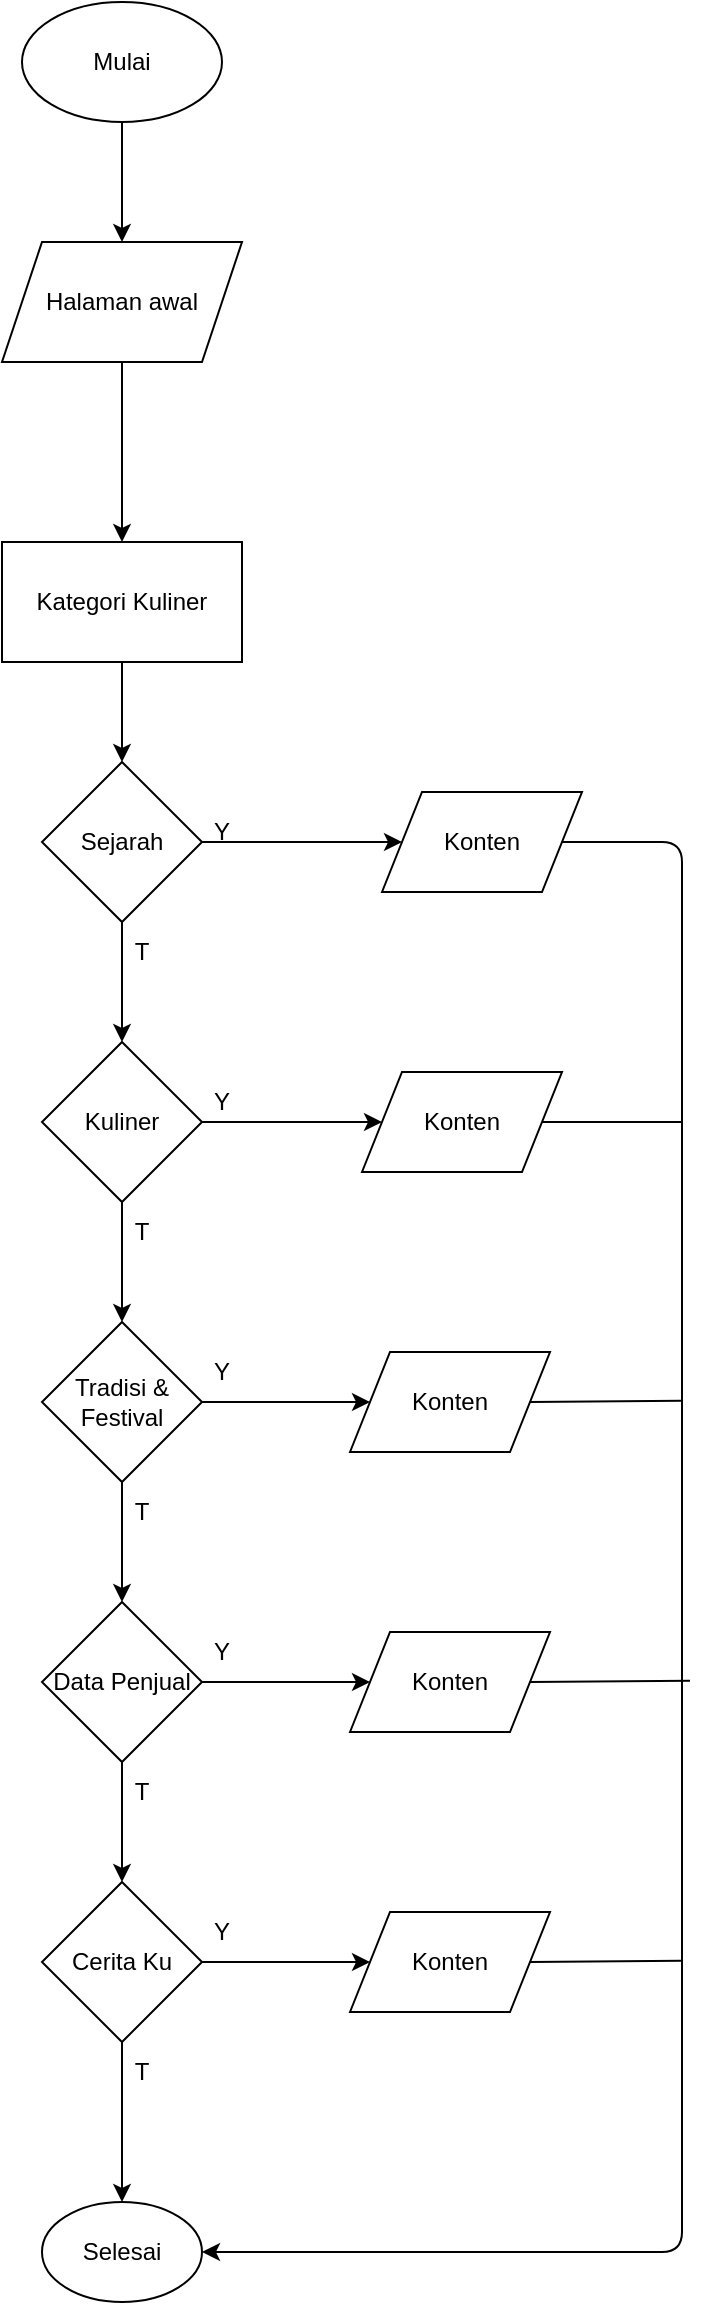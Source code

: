 <mxfile version="13.5.8" type="device"><diagram id="C5RBs43oDa-KdzZeNtuy" name="Page-1"><mxGraphModel dx="536" dy="451" grid="1" gridSize="10" guides="1" tooltips="1" connect="1" arrows="1" fold="1" page="1" pageScale="1" pageWidth="827" pageHeight="1169" math="0" shadow="0"><root><mxCell id="WIyWlLk6GJQsqaUBKTNV-0"/><mxCell id="WIyWlLk6GJQsqaUBKTNV-1" parent="WIyWlLk6GJQsqaUBKTNV-0"/><mxCell id="8u2orfNfZrmwQWMxnwno-0" value="Mulai" style="ellipse;whiteSpace=wrap;html=1;" vertex="1" parent="WIyWlLk6GJQsqaUBKTNV-1"><mxGeometry x="150" y="40" width="100" height="60" as="geometry"/></mxCell><mxCell id="8u2orfNfZrmwQWMxnwno-11" value="" style="edgeStyle=orthogonalEdgeStyle;rounded=0;orthogonalLoop=1;jettySize=auto;html=1;" edge="1" parent="WIyWlLk6GJQsqaUBKTNV-1" source="8u2orfNfZrmwQWMxnwno-1" target="8u2orfNfZrmwQWMxnwno-3"><mxGeometry relative="1" as="geometry"/></mxCell><mxCell id="8u2orfNfZrmwQWMxnwno-1" value="Halaman awal" style="shape=parallelogram;perimeter=parallelogramPerimeter;whiteSpace=wrap;html=1;fixedSize=1;" vertex="1" parent="WIyWlLk6GJQsqaUBKTNV-1"><mxGeometry x="140" y="160" width="120" height="60" as="geometry"/></mxCell><mxCell id="8u2orfNfZrmwQWMxnwno-2" value="" style="endArrow=classic;html=1;exitX=0.5;exitY=1;exitDx=0;exitDy=0;entryX=0.5;entryY=0;entryDx=0;entryDy=0;" edge="1" parent="WIyWlLk6GJQsqaUBKTNV-1" source="8u2orfNfZrmwQWMxnwno-0" target="8u2orfNfZrmwQWMxnwno-1"><mxGeometry width="50" height="50" relative="1" as="geometry"><mxPoint x="240" y="160" as="sourcePoint"/><mxPoint x="290" y="110" as="targetPoint"/></mxGeometry></mxCell><mxCell id="8u2orfNfZrmwQWMxnwno-12" value="" style="edgeStyle=orthogonalEdgeStyle;rounded=0;orthogonalLoop=1;jettySize=auto;html=1;" edge="1" parent="WIyWlLk6GJQsqaUBKTNV-1" source="8u2orfNfZrmwQWMxnwno-3" target="8u2orfNfZrmwQWMxnwno-9"><mxGeometry relative="1" as="geometry"/></mxCell><mxCell id="8u2orfNfZrmwQWMxnwno-3" value="Kategori Kuliner" style="rounded=0;whiteSpace=wrap;html=1;" vertex="1" parent="WIyWlLk6GJQsqaUBKTNV-1"><mxGeometry x="140" y="310" width="120" height="60" as="geometry"/></mxCell><mxCell id="8u2orfNfZrmwQWMxnwno-14" value="" style="edgeStyle=orthogonalEdgeStyle;rounded=0;orthogonalLoop=1;jettySize=auto;html=1;" edge="1" parent="WIyWlLk6GJQsqaUBKTNV-1" source="8u2orfNfZrmwQWMxnwno-4" target="8u2orfNfZrmwQWMxnwno-5"><mxGeometry relative="1" as="geometry"/></mxCell><mxCell id="8u2orfNfZrmwQWMxnwno-34" value="" style="edgeStyle=orthogonalEdgeStyle;rounded=0;orthogonalLoop=1;jettySize=auto;html=1;" edge="1" parent="WIyWlLk6GJQsqaUBKTNV-1" source="8u2orfNfZrmwQWMxnwno-4" target="8u2orfNfZrmwQWMxnwno-33"><mxGeometry relative="1" as="geometry"/></mxCell><mxCell id="8u2orfNfZrmwQWMxnwno-4" value="Kuliner" style="rhombus;whiteSpace=wrap;html=1;" vertex="1" parent="WIyWlLk6GJQsqaUBKTNV-1"><mxGeometry x="160" y="560" width="80" height="80" as="geometry"/></mxCell><mxCell id="8u2orfNfZrmwQWMxnwno-15" value="" style="edgeStyle=orthogonalEdgeStyle;rounded=0;orthogonalLoop=1;jettySize=auto;html=1;" edge="1" parent="WIyWlLk6GJQsqaUBKTNV-1" source="8u2orfNfZrmwQWMxnwno-5" target="8u2orfNfZrmwQWMxnwno-8"><mxGeometry relative="1" as="geometry"/></mxCell><mxCell id="8u2orfNfZrmwQWMxnwno-36" value="" style="edgeStyle=orthogonalEdgeStyle;rounded=0;orthogonalLoop=1;jettySize=auto;html=1;" edge="1" parent="WIyWlLk6GJQsqaUBKTNV-1" source="8u2orfNfZrmwQWMxnwno-5" target="8u2orfNfZrmwQWMxnwno-35"><mxGeometry relative="1" as="geometry"/></mxCell><mxCell id="8u2orfNfZrmwQWMxnwno-5" value="Tradisi &amp;amp; Festival" style="rhombus;whiteSpace=wrap;html=1;" vertex="1" parent="WIyWlLk6GJQsqaUBKTNV-1"><mxGeometry x="160" y="700" width="80" height="80" as="geometry"/></mxCell><mxCell id="8u2orfNfZrmwQWMxnwno-30" value="" style="edgeStyle=orthogonalEdgeStyle;rounded=0;orthogonalLoop=1;jettySize=auto;html=1;" edge="1" parent="WIyWlLk6GJQsqaUBKTNV-1" source="8u2orfNfZrmwQWMxnwno-7" target="8u2orfNfZrmwQWMxnwno-29"><mxGeometry relative="1" as="geometry"/></mxCell><mxCell id="8u2orfNfZrmwQWMxnwno-41" value="" style="edgeStyle=orthogonalEdgeStyle;rounded=0;orthogonalLoop=1;jettySize=auto;html=1;" edge="1" parent="WIyWlLk6GJQsqaUBKTNV-1" source="8u2orfNfZrmwQWMxnwno-7" target="8u2orfNfZrmwQWMxnwno-38"><mxGeometry relative="1" as="geometry"/></mxCell><mxCell id="8u2orfNfZrmwQWMxnwno-7" value="Cerita Ku" style="rhombus;whiteSpace=wrap;html=1;" vertex="1" parent="WIyWlLk6GJQsqaUBKTNV-1"><mxGeometry x="160" y="980" width="80" height="80" as="geometry"/></mxCell><mxCell id="8u2orfNfZrmwQWMxnwno-16" value="" style="edgeStyle=orthogonalEdgeStyle;rounded=0;orthogonalLoop=1;jettySize=auto;html=1;" edge="1" parent="WIyWlLk6GJQsqaUBKTNV-1" source="8u2orfNfZrmwQWMxnwno-8" target="8u2orfNfZrmwQWMxnwno-7"><mxGeometry relative="1" as="geometry"/></mxCell><mxCell id="8u2orfNfZrmwQWMxnwno-40" value="" style="edgeStyle=orthogonalEdgeStyle;rounded=0;orthogonalLoop=1;jettySize=auto;html=1;" edge="1" parent="WIyWlLk6GJQsqaUBKTNV-1" source="8u2orfNfZrmwQWMxnwno-8" target="8u2orfNfZrmwQWMxnwno-37"><mxGeometry relative="1" as="geometry"/></mxCell><mxCell id="8u2orfNfZrmwQWMxnwno-8" value="Data Penjual" style="rhombus;whiteSpace=wrap;html=1;" vertex="1" parent="WIyWlLk6GJQsqaUBKTNV-1"><mxGeometry x="160" y="840" width="80" height="80" as="geometry"/></mxCell><mxCell id="8u2orfNfZrmwQWMxnwno-13" value="" style="edgeStyle=orthogonalEdgeStyle;rounded=0;orthogonalLoop=1;jettySize=auto;html=1;" edge="1" parent="WIyWlLk6GJQsqaUBKTNV-1" source="8u2orfNfZrmwQWMxnwno-9" target="8u2orfNfZrmwQWMxnwno-4"><mxGeometry relative="1" as="geometry"/></mxCell><mxCell id="8u2orfNfZrmwQWMxnwno-32" value="" style="edgeStyle=orthogonalEdgeStyle;rounded=0;orthogonalLoop=1;jettySize=auto;html=1;" edge="1" parent="WIyWlLk6GJQsqaUBKTNV-1" source="8u2orfNfZrmwQWMxnwno-9" target="8u2orfNfZrmwQWMxnwno-31"><mxGeometry relative="1" as="geometry"/></mxCell><mxCell id="8u2orfNfZrmwQWMxnwno-9" value="Sejarah" style="rhombus;whiteSpace=wrap;html=1;" vertex="1" parent="WIyWlLk6GJQsqaUBKTNV-1"><mxGeometry x="160" y="420" width="80" height="80" as="geometry"/></mxCell><mxCell id="8u2orfNfZrmwQWMxnwno-17" value="Y" style="text;html=1;strokeColor=none;fillColor=none;align=center;verticalAlign=middle;whiteSpace=wrap;rounded=0;" vertex="1" parent="WIyWlLk6GJQsqaUBKTNV-1"><mxGeometry x="240" y="450" width="20" height="10" as="geometry"/></mxCell><mxCell id="8u2orfNfZrmwQWMxnwno-18" value="Y" style="text;html=1;strokeColor=none;fillColor=none;align=center;verticalAlign=middle;whiteSpace=wrap;rounded=0;" vertex="1" parent="WIyWlLk6GJQsqaUBKTNV-1"><mxGeometry x="240" y="584.5" width="20" height="10" as="geometry"/></mxCell><mxCell id="8u2orfNfZrmwQWMxnwno-19" value="Y" style="text;html=1;strokeColor=none;fillColor=none;align=center;verticalAlign=middle;whiteSpace=wrap;rounded=0;" vertex="1" parent="WIyWlLk6GJQsqaUBKTNV-1"><mxGeometry x="240" y="860" width="20" height="10" as="geometry"/></mxCell><mxCell id="8u2orfNfZrmwQWMxnwno-20" value="Y" style="text;html=1;strokeColor=none;fillColor=none;align=center;verticalAlign=middle;whiteSpace=wrap;rounded=0;" vertex="1" parent="WIyWlLk6GJQsqaUBKTNV-1"><mxGeometry x="240" y="1000" width="20" height="10" as="geometry"/></mxCell><mxCell id="8u2orfNfZrmwQWMxnwno-21" value="Y" style="text;html=1;strokeColor=none;fillColor=none;align=center;verticalAlign=middle;whiteSpace=wrap;rounded=0;" vertex="1" parent="WIyWlLk6GJQsqaUBKTNV-1"><mxGeometry x="240" y="720" width="20" height="10" as="geometry"/></mxCell><mxCell id="8u2orfNfZrmwQWMxnwno-22" value="T" style="text;html=1;strokeColor=none;fillColor=none;align=center;verticalAlign=middle;whiteSpace=wrap;rounded=0;" vertex="1" parent="WIyWlLk6GJQsqaUBKTNV-1"><mxGeometry x="200" y="1070" width="20" height="10" as="geometry"/></mxCell><mxCell id="8u2orfNfZrmwQWMxnwno-23" value="T" style="text;html=1;strokeColor=none;fillColor=none;align=center;verticalAlign=middle;whiteSpace=wrap;rounded=0;" vertex="1" parent="WIyWlLk6GJQsqaUBKTNV-1"><mxGeometry x="200" y="930" width="20" height="10" as="geometry"/></mxCell><mxCell id="8u2orfNfZrmwQWMxnwno-24" value="T" style="text;html=1;strokeColor=none;fillColor=none;align=center;verticalAlign=middle;whiteSpace=wrap;rounded=0;" vertex="1" parent="WIyWlLk6GJQsqaUBKTNV-1"><mxGeometry x="200" y="790" width="20" height="10" as="geometry"/></mxCell><mxCell id="8u2orfNfZrmwQWMxnwno-25" value="T" style="text;html=1;strokeColor=none;fillColor=none;align=center;verticalAlign=middle;whiteSpace=wrap;rounded=0;" vertex="1" parent="WIyWlLk6GJQsqaUBKTNV-1"><mxGeometry x="200" y="650" width="20" height="10" as="geometry"/></mxCell><mxCell id="8u2orfNfZrmwQWMxnwno-26" value="T" style="text;html=1;strokeColor=none;fillColor=none;align=center;verticalAlign=middle;whiteSpace=wrap;rounded=0;" vertex="1" parent="WIyWlLk6GJQsqaUBKTNV-1"><mxGeometry x="200" y="510" width="20" height="10" as="geometry"/></mxCell><mxCell id="8u2orfNfZrmwQWMxnwno-29" value="Selesai" style="ellipse;whiteSpace=wrap;html=1;" vertex="1" parent="WIyWlLk6GJQsqaUBKTNV-1"><mxGeometry x="160" y="1140" width="80" height="50" as="geometry"/></mxCell><mxCell id="8u2orfNfZrmwQWMxnwno-31" value="Konten" style="shape=parallelogram;perimeter=parallelogramPerimeter;whiteSpace=wrap;html=1;fixedSize=1;" vertex="1" parent="WIyWlLk6GJQsqaUBKTNV-1"><mxGeometry x="330" y="435" width="100" height="50" as="geometry"/></mxCell><mxCell id="8u2orfNfZrmwQWMxnwno-33" value="Konten" style="shape=parallelogram;perimeter=parallelogramPerimeter;whiteSpace=wrap;html=1;fixedSize=1;" vertex="1" parent="WIyWlLk6GJQsqaUBKTNV-1"><mxGeometry x="320" y="575" width="100" height="50" as="geometry"/></mxCell><mxCell id="8u2orfNfZrmwQWMxnwno-35" value="Konten" style="shape=parallelogram;perimeter=parallelogramPerimeter;whiteSpace=wrap;html=1;fixedSize=1;" vertex="1" parent="WIyWlLk6GJQsqaUBKTNV-1"><mxGeometry x="314" y="715" width="100" height="50" as="geometry"/></mxCell><mxCell id="8u2orfNfZrmwQWMxnwno-37" value="Konten" style="shape=parallelogram;perimeter=parallelogramPerimeter;whiteSpace=wrap;html=1;fixedSize=1;" vertex="1" parent="WIyWlLk6GJQsqaUBKTNV-1"><mxGeometry x="314" y="855" width="100" height="50" as="geometry"/></mxCell><mxCell id="8u2orfNfZrmwQWMxnwno-38" value="Konten" style="shape=parallelogram;perimeter=parallelogramPerimeter;whiteSpace=wrap;html=1;fixedSize=1;" vertex="1" parent="WIyWlLk6GJQsqaUBKTNV-1"><mxGeometry x="314" y="995" width="100" height="50" as="geometry"/></mxCell><mxCell id="8u2orfNfZrmwQWMxnwno-42" value="" style="endArrow=classic;html=1;exitX=1;exitY=0.5;exitDx=0;exitDy=0;entryX=1;entryY=0.5;entryDx=0;entryDy=0;" edge="1" parent="WIyWlLk6GJQsqaUBKTNV-1" source="8u2orfNfZrmwQWMxnwno-31" target="8u2orfNfZrmwQWMxnwno-29"><mxGeometry width="50" height="50" relative="1" as="geometry"><mxPoint x="470" y="540" as="sourcePoint"/><mxPoint x="520" y="490" as="targetPoint"/><Array as="points"><mxPoint x="480" y="460"/><mxPoint x="480" y="1165"/></Array></mxGeometry></mxCell><mxCell id="8u2orfNfZrmwQWMxnwno-43" value="" style="endArrow=none;html=1;exitX=1;exitY=0.5;exitDx=0;exitDy=0;" edge="1" parent="WIyWlLk6GJQsqaUBKTNV-1" source="8u2orfNfZrmwQWMxnwno-33"><mxGeometry width="50" height="50" relative="1" as="geometry"><mxPoint x="430" y="640" as="sourcePoint"/><mxPoint x="480" y="600" as="targetPoint"/></mxGeometry></mxCell><mxCell id="8u2orfNfZrmwQWMxnwno-45" value="" style="endArrow=none;html=1;exitX=1;exitY=0.5;exitDx=0;exitDy=0;" edge="1" parent="WIyWlLk6GJQsqaUBKTNV-1" source="8u2orfNfZrmwQWMxnwno-35"><mxGeometry width="50" height="50" relative="1" as="geometry"><mxPoint x="410" y="739.41" as="sourcePoint"/><mxPoint x="480" y="739.41" as="targetPoint"/></mxGeometry></mxCell><mxCell id="8u2orfNfZrmwQWMxnwno-46" value="" style="endArrow=none;html=1;exitX=1;exitY=0.5;exitDx=0;exitDy=0;" edge="1" parent="WIyWlLk6GJQsqaUBKTNV-1" source="8u2orfNfZrmwQWMxnwno-37"><mxGeometry width="50" height="50" relative="1" as="geometry"><mxPoint x="414" y="879.41" as="sourcePoint"/><mxPoint x="484" y="879.41" as="targetPoint"/></mxGeometry></mxCell><mxCell id="8u2orfNfZrmwQWMxnwno-47" value="" style="endArrow=none;html=1;exitX=1;exitY=0.5;exitDx=0;exitDy=0;" edge="1" parent="WIyWlLk6GJQsqaUBKTNV-1" source="8u2orfNfZrmwQWMxnwno-38"><mxGeometry width="50" height="50" relative="1" as="geometry"><mxPoint x="410" y="1019.41" as="sourcePoint"/><mxPoint x="480" y="1019.41" as="targetPoint"/></mxGeometry></mxCell></root></mxGraphModel></diagram></mxfile>